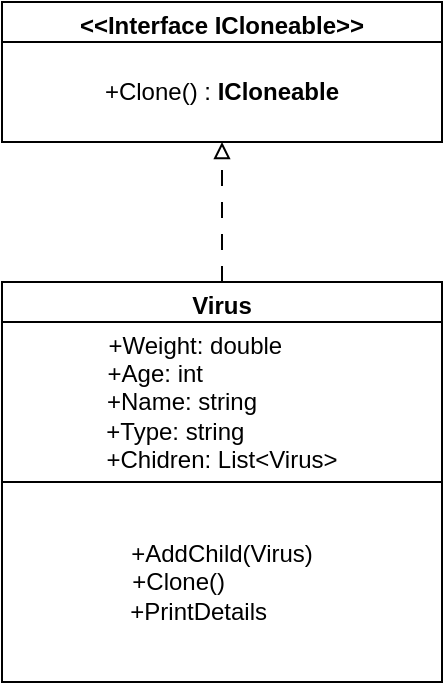 <mxfile version="24.1.0" type="device">
  <diagram name="Страница — 1" id="NSVCXEdr86-WMYlb2r_U">
    <mxGraphModel dx="472" dy="835" grid="1" gridSize="10" guides="1" tooltips="1" connect="1" arrows="1" fold="1" page="1" pageScale="1" pageWidth="827" pageHeight="1169" math="0" shadow="0">
      <root>
        <mxCell id="0" />
        <mxCell id="1" parent="0" />
        <mxCell id="pTlJVMw5-yoAj7Tl9JmL-1" value="&amp;lt;&amp;lt;Interface ICloneable&amp;gt;&amp;gt;" style="swimlane;whiteSpace=wrap;html=1;" vertex="1" parent="1">
          <mxGeometry x="220" y="180" width="220" height="70" as="geometry" />
        </mxCell>
        <mxCell id="pTlJVMw5-yoAj7Tl9JmL-2" value="+Clone() :&amp;nbsp;&lt;span style=&quot;font-weight: 700;&quot;&gt;ICloneable&lt;/span&gt;" style="rounded=0;whiteSpace=wrap;html=1;" vertex="1" parent="pTlJVMw5-yoAj7Tl9JmL-1">
          <mxGeometry y="20" width="220" height="50" as="geometry" />
        </mxCell>
        <mxCell id="pTlJVMw5-yoAj7Tl9JmL-6" style="edgeStyle=orthogonalEdgeStyle;rounded=0;orthogonalLoop=1;jettySize=auto;html=1;entryX=0.5;entryY=1;entryDx=0;entryDy=0;endArrow=block;endFill=0;dashed=1;dashPattern=8 8;" edge="1" parent="1" source="pTlJVMw5-yoAj7Tl9JmL-3" target="pTlJVMw5-yoAj7Tl9JmL-1">
          <mxGeometry relative="1" as="geometry" />
        </mxCell>
        <mxCell id="pTlJVMw5-yoAj7Tl9JmL-3" value="Virus" style="swimlane;whiteSpace=wrap;html=1;" vertex="1" parent="1">
          <mxGeometry x="220" y="320" width="220" height="200" as="geometry" />
        </mxCell>
        <mxCell id="pTlJVMw5-yoAj7Tl9JmL-4" value="+Weight: double&amp;nbsp; &amp;nbsp; &amp;nbsp; &amp;nbsp;&amp;nbsp;&lt;div&gt;+Age: int&amp;nbsp; &amp;nbsp; &amp;nbsp; &amp;nbsp; &amp;nbsp; &amp;nbsp; &amp;nbsp; &amp;nbsp; &amp;nbsp; &amp;nbsp;&amp;nbsp;&lt;/div&gt;&lt;div&gt;+Name: string&amp;nbsp; &amp;nbsp; &amp;nbsp; &amp;nbsp; &amp;nbsp; &amp;nbsp;&amp;nbsp;&lt;/div&gt;&lt;div&gt;+Type: string&amp;nbsp; &amp;nbsp; &amp;nbsp; &amp;nbsp; &amp;nbsp; &amp;nbsp; &amp;nbsp;&amp;nbsp;&lt;/div&gt;&lt;div&gt;+Chidren: List&amp;lt;Virus&amp;gt;&lt;/div&gt;" style="rounded=0;whiteSpace=wrap;html=1;" vertex="1" parent="pTlJVMw5-yoAj7Tl9JmL-3">
          <mxGeometry y="20" width="220" height="80" as="geometry" />
        </mxCell>
        <mxCell id="pTlJVMw5-yoAj7Tl9JmL-5" value="+AddChild(Virus)&lt;div&gt;+Clone()&amp;nbsp; &amp;nbsp; &amp;nbsp; &amp;nbsp; &amp;nbsp; &amp;nbsp; &amp;nbsp;&lt;/div&gt;&lt;div&gt;+PrintDetails&amp;nbsp; &amp;nbsp; &amp;nbsp; &amp;nbsp;&lt;/div&gt;" style="rounded=0;whiteSpace=wrap;html=1;" vertex="1" parent="pTlJVMw5-yoAj7Tl9JmL-3">
          <mxGeometry y="100" width="220" height="100" as="geometry" />
        </mxCell>
      </root>
    </mxGraphModel>
  </diagram>
</mxfile>
